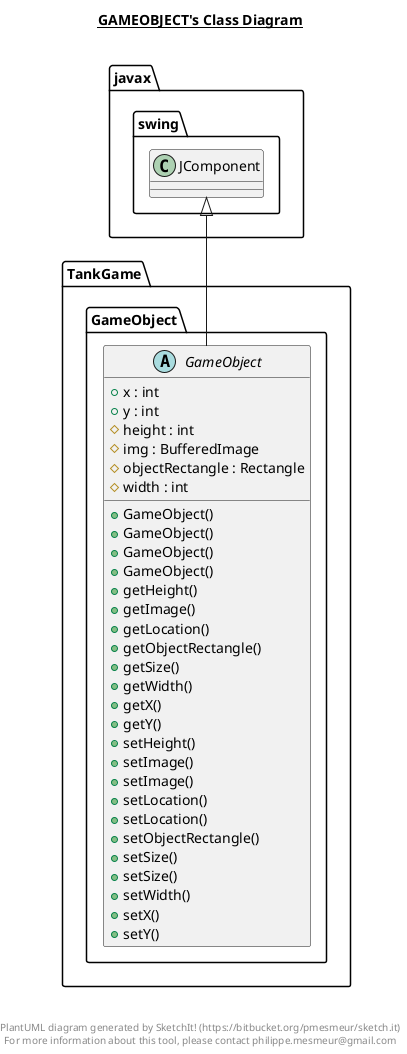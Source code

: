 @startuml

title __GAMEOBJECT's Class Diagram__\n

  namespace TankGame {
    namespace GameObject {
      abstract class TankGame.GameObject.GameObject {
          + x : int
          + y : int
          # height : int
          # img : BufferedImage
          # objectRectangle : Rectangle
          # width : int
          + GameObject()
          + GameObject()
          + GameObject()
          + GameObject()
          + getHeight()
          + getImage()
          + getLocation()
          + getObjectRectangle()
          + getSize()
          + getWidth()
          + getX()
          + getY()
          + setHeight()
          + setImage()
          + setImage()
          + setLocation()
          + setLocation()
          + setObjectRectangle()
          + setSize()
          + setSize()
          + setWidth()
          + setX()
          + setY()
      }
    }
  }
  

  TankGame.GameObject.GameObject -up-|> javax.swing.JComponent


right footer


PlantUML diagram generated by SketchIt! (https://bitbucket.org/pmesmeur/sketch.it)
For more information about this tool, please contact philippe.mesmeur@gmail.com
endfooter

@enduml
